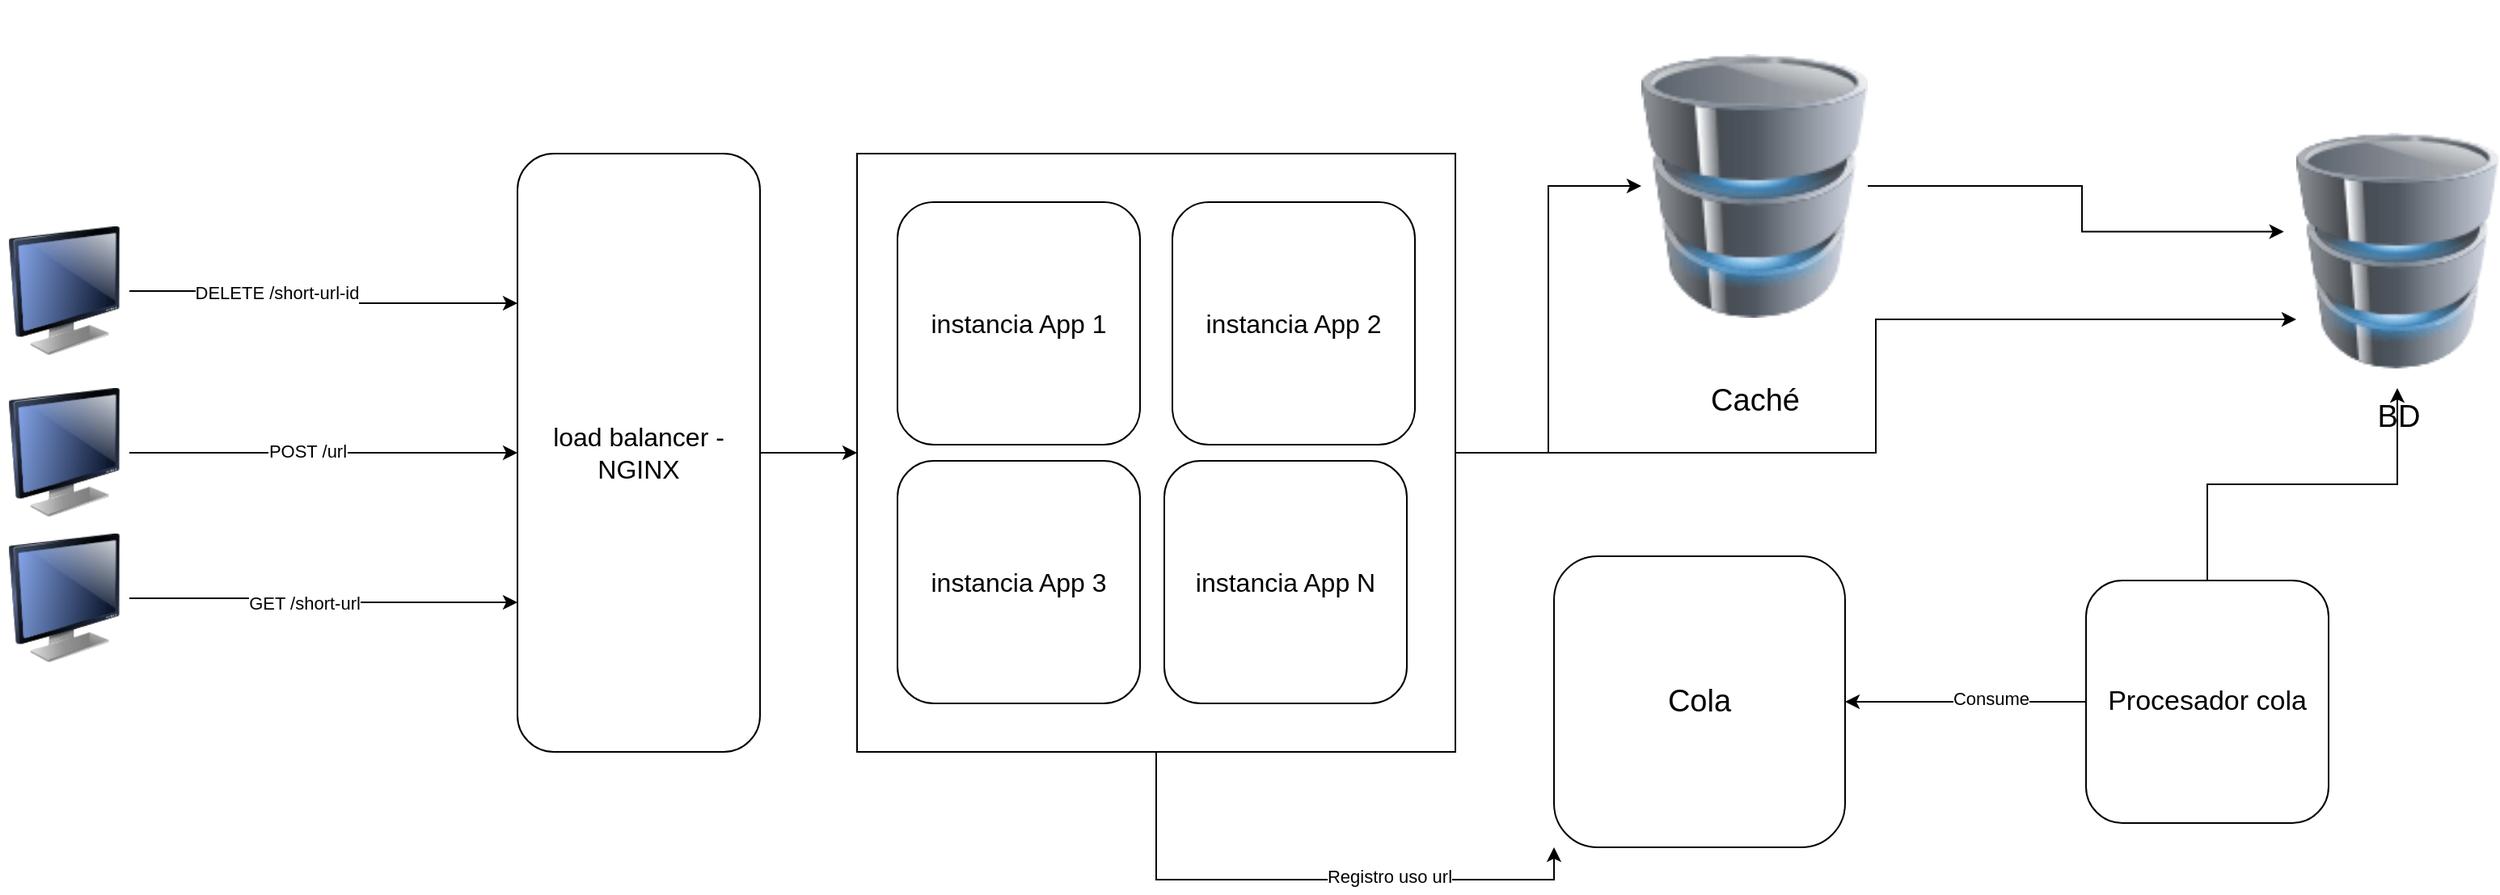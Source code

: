 <mxfile version="20.5.1" type="device"><diagram id="pldBeT60Qw35ZufUoRHC" name="Página-1"><mxGraphModel dx="1385" dy="151" grid="1" gridSize="10" guides="1" tooltips="1" connect="1" arrows="1" fold="1" page="1" pageScale="1" pageWidth="827" pageHeight="1169" math="0" shadow="0"><root><mxCell id="0"/><mxCell id="1" parent="0"/><mxCell id="GjrZDvIv67COxGDMgNnJ-1" style="edgeStyle=orthogonalEdgeStyle;rounded=0;orthogonalLoop=1;jettySize=auto;html=1;entryX=0;entryY=0.5;entryDx=0;entryDy=0;fontSize=19;" edge="1" parent="1" source="GjrZDvIv67COxGDMgNnJ-3" target="GjrZDvIv67COxGDMgNnJ-22"><mxGeometry relative="1" as="geometry"/></mxCell><mxCell id="GjrZDvIv67COxGDMgNnJ-2" style="edgeStyle=orthogonalEdgeStyle;rounded=0;orthogonalLoop=1;jettySize=auto;html=1;entryX=0;entryY=0.75;entryDx=0;entryDy=0;fontSize=19;" edge="1" parent="1" source="GjrZDvIv67COxGDMgNnJ-3" target="GjrZDvIv67COxGDMgNnJ-20"><mxGeometry relative="1" as="geometry"/></mxCell><mxCell id="GjrZDvIv67COxGDMgNnJ-3" value="" style="whiteSpace=wrap;html=1;aspect=fixed;" vertex="1" parent="1"><mxGeometry x="1870" y="1555" width="370" height="370" as="geometry"/></mxCell><mxCell id="GjrZDvIv67COxGDMgNnJ-4" style="edgeStyle=orthogonalEdgeStyle;rounded=0;orthogonalLoop=1;jettySize=auto;html=1;entryX=0;entryY=0.5;entryDx=0;entryDy=0;" edge="1" parent="1" source="GjrZDvIv67COxGDMgNnJ-5" target="GjrZDvIv67COxGDMgNnJ-3"><mxGeometry relative="1" as="geometry"><mxPoint x="1600" y="1740" as="targetPoint"/></mxGeometry></mxCell><mxCell id="GjrZDvIv67COxGDMgNnJ-5" value="load balancer -NGINX" style="rounded=1;whiteSpace=wrap;html=1;fontSize=16;" vertex="1" parent="1"><mxGeometry x="1660" y="1555" width="150" height="370" as="geometry"/></mxCell><mxCell id="GjrZDvIv67COxGDMgNnJ-6" style="edgeStyle=orthogonalEdgeStyle;rounded=0;orthogonalLoop=1;jettySize=auto;html=1;entryX=0;entryY=0.75;entryDx=0;entryDy=0;" edge="1" parent="1" source="GjrZDvIv67COxGDMgNnJ-9" target="GjrZDvIv67COxGDMgNnJ-5"><mxGeometry relative="1" as="geometry"/></mxCell><mxCell id="GjrZDvIv67COxGDMgNnJ-7" value="&lt;br&gt;" style="edgeLabel;html=1;align=center;verticalAlign=middle;resizable=0;points=[];" vertex="1" connectable="0" parent="GjrZDvIv67COxGDMgNnJ-6"><mxGeometry x="-0.06" y="-1" relative="1" as="geometry"><mxPoint as="offset"/></mxGeometry></mxCell><mxCell id="GjrZDvIv67COxGDMgNnJ-8" value="GET /short-url" style="edgeLabel;html=1;align=center;verticalAlign=middle;resizable=0;points=[];" vertex="1" connectable="0" parent="GjrZDvIv67COxGDMgNnJ-6"><mxGeometry x="-0.113" y="-3" relative="1" as="geometry"><mxPoint as="offset"/></mxGeometry></mxCell><mxCell id="GjrZDvIv67COxGDMgNnJ-9" value="" style="image;html=1;image=img/lib/clip_art/computers/Monitor_128x128.png" vertex="1" parent="1"><mxGeometry x="1340" y="1790" width="80" height="80" as="geometry"/></mxCell><mxCell id="GjrZDvIv67COxGDMgNnJ-10" style="edgeStyle=orthogonalEdgeStyle;rounded=0;orthogonalLoop=1;jettySize=auto;html=1;entryX=0;entryY=0.25;entryDx=0;entryDy=0;" edge="1" parent="1" source="GjrZDvIv67COxGDMgNnJ-12" target="GjrZDvIv67COxGDMgNnJ-5"><mxGeometry relative="1" as="geometry"/></mxCell><mxCell id="GjrZDvIv67COxGDMgNnJ-11" value="DELETE /short-url-id" style="edgeLabel;html=1;align=center;verticalAlign=middle;resizable=0;points=[];" vertex="1" connectable="0" parent="GjrZDvIv67COxGDMgNnJ-10"><mxGeometry x="-0.266" y="-1" relative="1" as="geometry"><mxPoint as="offset"/></mxGeometry></mxCell><mxCell id="GjrZDvIv67COxGDMgNnJ-12" value="" style="image;html=1;image=img/lib/clip_art/computers/Monitor_128x128.png" vertex="1" parent="1"><mxGeometry x="1340" y="1600" width="80" height="80" as="geometry"/></mxCell><mxCell id="GjrZDvIv67COxGDMgNnJ-13" style="edgeStyle=orthogonalEdgeStyle;rounded=0;orthogonalLoop=1;jettySize=auto;html=1;entryX=0;entryY=0.5;entryDx=0;entryDy=0;" edge="1" parent="1" source="GjrZDvIv67COxGDMgNnJ-15" target="GjrZDvIv67COxGDMgNnJ-5"><mxGeometry relative="1" as="geometry"/></mxCell><mxCell id="GjrZDvIv67COxGDMgNnJ-14" value="POST /url" style="edgeLabel;html=1;align=center;verticalAlign=middle;resizable=0;points=[];" vertex="1" connectable="0" parent="GjrZDvIv67COxGDMgNnJ-13"><mxGeometry x="-0.083" y="1" relative="1" as="geometry"><mxPoint as="offset"/></mxGeometry></mxCell><mxCell id="GjrZDvIv67COxGDMgNnJ-15" value="" style="image;html=1;image=img/lib/clip_art/computers/Monitor_128x128.png" vertex="1" parent="1"><mxGeometry x="1340" y="1700" width="80" height="80" as="geometry"/></mxCell><mxCell id="GjrZDvIv67COxGDMgNnJ-16" value="instancia App 1" style="rounded=1;whiteSpace=wrap;html=1;fontSize=16;" vertex="1" parent="1"><mxGeometry x="1895" y="1585" width="150" height="150" as="geometry"/></mxCell><mxCell id="GjrZDvIv67COxGDMgNnJ-17" style="edgeStyle=orthogonalEdgeStyle;rounded=0;orthogonalLoop=1;jettySize=auto;html=1;entryX=0;entryY=1;entryDx=0;entryDy=0;exitX=0.5;exitY=1;exitDx=0;exitDy=0;" edge="1" parent="1" source="GjrZDvIv67COxGDMgNnJ-3" target="GjrZDvIv67COxGDMgNnJ-19"><mxGeometry relative="1" as="geometry"><mxPoint x="2320" y="1550.0" as="sourcePoint"/></mxGeometry></mxCell><mxCell id="GjrZDvIv67COxGDMgNnJ-18" value="Registro uso url" style="edgeLabel;html=1;align=center;verticalAlign=middle;resizable=0;points=[];" vertex="1" connectable="0" parent="GjrZDvIv67COxGDMgNnJ-17"><mxGeometry x="0.287" y="2" relative="1" as="geometry"><mxPoint x="1" as="offset"/></mxGeometry></mxCell><mxCell id="GjrZDvIv67COxGDMgNnJ-19" value="Cola" style="rounded=1;whiteSpace=wrap;html=1;fontSize=19;" vertex="1" parent="1"><mxGeometry x="2301" y="1804" width="180" height="180" as="geometry"/></mxCell><mxCell id="GjrZDvIv67COxGDMgNnJ-20" value="BD" style="image;html=1;image=img/lib/clip_art/computers/Database_128x128.png;fontSize=19;" vertex="1" parent="1"><mxGeometry x="2760" y="1530" width="125" height="170" as="geometry"/></mxCell><mxCell id="GjrZDvIv67COxGDMgNnJ-21" style="edgeStyle=orthogonalEdgeStyle;rounded=0;orthogonalLoop=1;jettySize=auto;html=1;entryX=-0.061;entryY=0.431;entryDx=0;entryDy=0;entryPerimeter=0;fontSize=19;" edge="1" parent="1" source="GjrZDvIv67COxGDMgNnJ-22" target="GjrZDvIv67COxGDMgNnJ-20"><mxGeometry relative="1" as="geometry"/></mxCell><mxCell id="GjrZDvIv67COxGDMgNnJ-22" value="Caché" style="image;html=1;image=img/lib/clip_art/computers/Database_128x128.png;fontSize=19;" vertex="1" parent="1"><mxGeometry x="2355" y="1460" width="140" height="230" as="geometry"/></mxCell><mxCell id="GjrZDvIv67COxGDMgNnJ-25" value="instancia App 2" style="rounded=1;whiteSpace=wrap;html=1;fontSize=16;" vertex="1" parent="1"><mxGeometry x="2065" y="1585" width="150" height="150" as="geometry"/></mxCell><mxCell id="GjrZDvIv67COxGDMgNnJ-26" value="instancia App 3" style="rounded=1;whiteSpace=wrap;html=1;fontSize=16;" vertex="1" parent="1"><mxGeometry x="1895" y="1745" width="150" height="150" as="geometry"/></mxCell><mxCell id="GjrZDvIv67COxGDMgNnJ-27" style="edgeStyle=orthogonalEdgeStyle;rounded=0;orthogonalLoop=1;jettySize=auto;html=1;entryX=1;entryY=0.5;entryDx=0;entryDy=0;" edge="1" parent="1" source="GjrZDvIv67COxGDMgNnJ-30" target="GjrZDvIv67COxGDMgNnJ-19"><mxGeometry relative="1" as="geometry"/></mxCell><mxCell id="GjrZDvIv67COxGDMgNnJ-28" value="Consume" style="edgeLabel;html=1;align=center;verticalAlign=middle;resizable=0;points=[];" vertex="1" connectable="0" parent="GjrZDvIv67COxGDMgNnJ-27"><mxGeometry x="-0.186" y="-2" relative="1" as="geometry"><mxPoint x="1" as="offset"/></mxGeometry></mxCell><mxCell id="GjrZDvIv67COxGDMgNnJ-29" style="edgeStyle=orthogonalEdgeStyle;rounded=0;orthogonalLoop=1;jettySize=auto;html=1;fontSize=19;" edge="1" parent="1" source="GjrZDvIv67COxGDMgNnJ-30" target="GjrZDvIv67COxGDMgNnJ-20"><mxGeometry relative="1" as="geometry"/></mxCell><mxCell id="GjrZDvIv67COxGDMgNnJ-30" value="Procesador cola" style="rounded=1;whiteSpace=wrap;html=1;fontSize=17;" vertex="1" parent="1"><mxGeometry x="2630" y="1819" width="150" height="150" as="geometry"/></mxCell><mxCell id="GjrZDvIv67COxGDMgNnJ-31" value="instancia App N" style="rounded=1;whiteSpace=wrap;html=1;fontSize=16;" vertex="1" parent="1"><mxGeometry x="2060" y="1745" width="150" height="150" as="geometry"/></mxCell></root></mxGraphModel></diagram></mxfile>